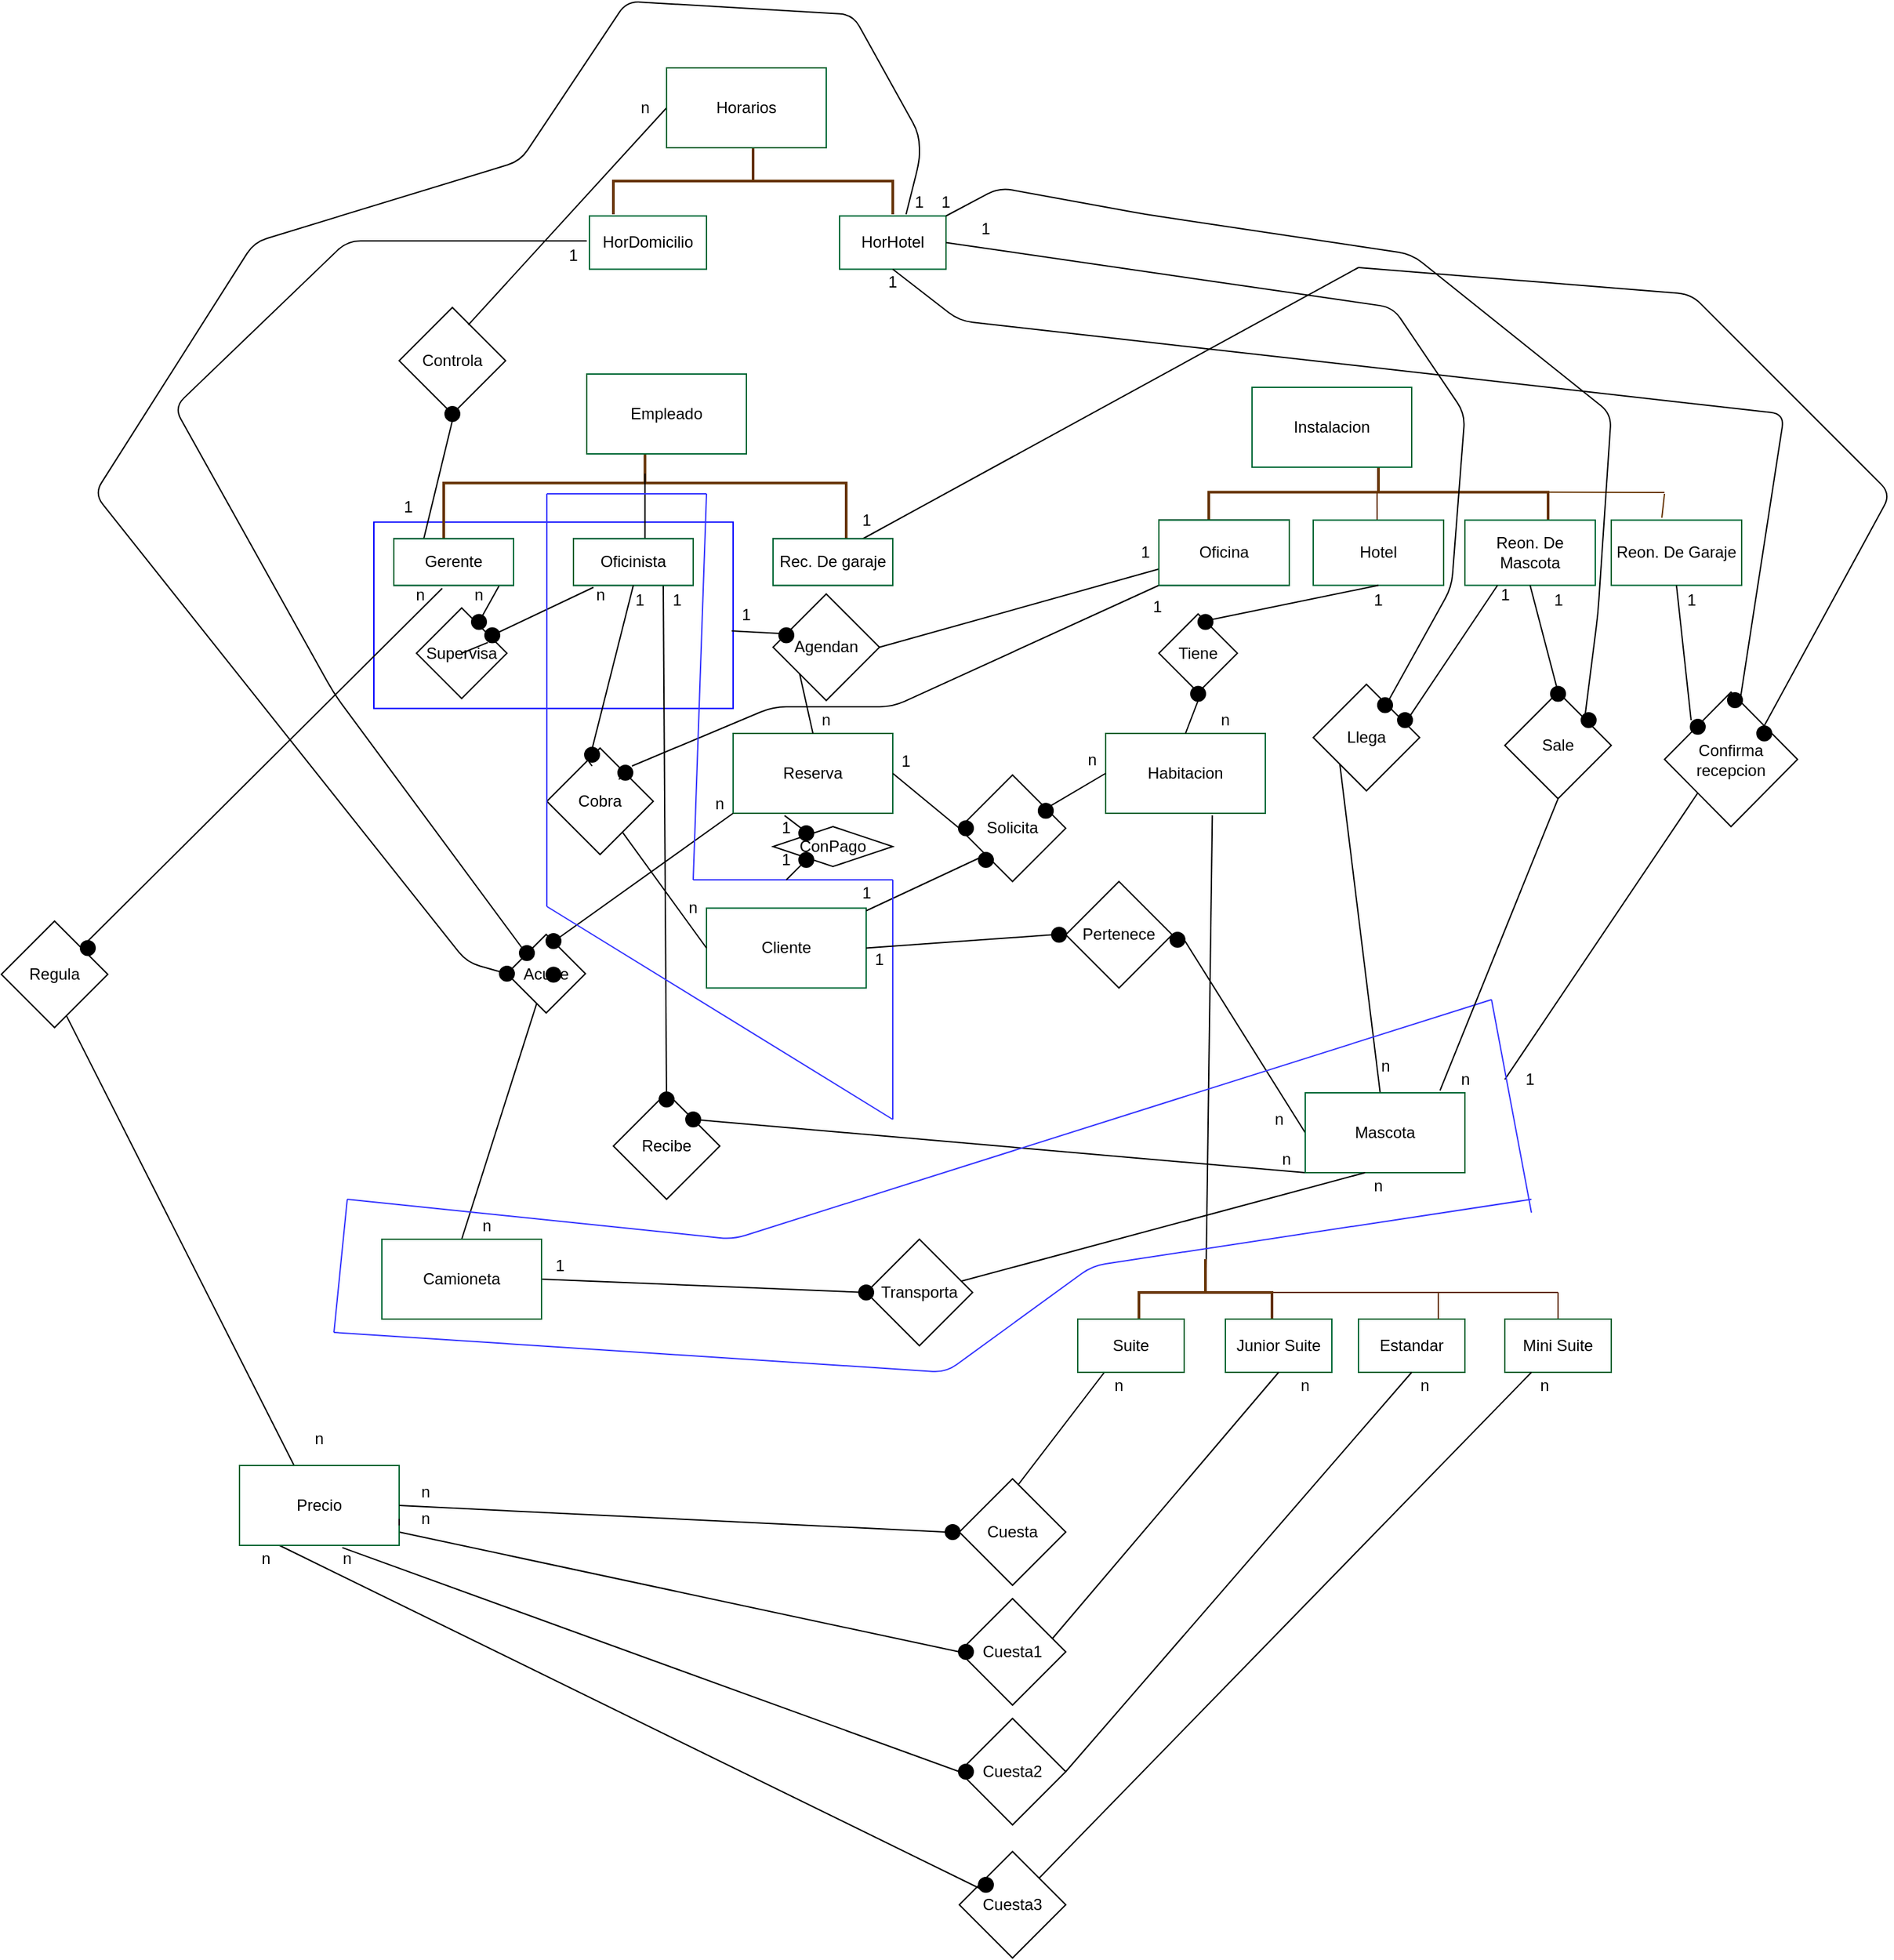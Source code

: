 <mxfile version="13.6.4" type="device"><diagram id="7dqyueEk1I4_O4A4y5R8" name="Page-1"><mxGraphModel dx="2170" dy="2923" grid="1" gridSize="10" guides="1" tooltips="1" connect="1" arrows="1" fold="1" page="1" pageScale="1" pageWidth="1200" pageHeight="1920" math="0" shadow="0"><root><mxCell id="0"/><mxCell id="1" parent="0"/><mxCell id="pVKaBlrdegjJvyFNKdS_-22" value="" style="rounded=0;whiteSpace=wrap;html=1;strokeColor=#0000FF;" vertex="1" parent="1"><mxGeometry x="370" y="361.25" width="270" height="140" as="geometry"/></mxCell><mxCell id="pVKaBlrdegjJvyFNKdS_-1" value="Mascota" style="rounded=0;whiteSpace=wrap;html=1;" vertex="1" parent="1"><mxGeometry x="1070" y="790" width="120" height="60" as="geometry"/></mxCell><mxCell id="pVKaBlrdegjJvyFNKdS_-3" value="Instalacion" style="rounded=0;whiteSpace=wrap;html=1;" vertex="1" parent="1"><mxGeometry x="1030" y="260" width="120" height="60" as="geometry"/></mxCell><mxCell id="pVKaBlrdegjJvyFNKdS_-4" value="Habitacion" style="rounded=0;whiteSpace=wrap;html=1;strokeColor=#006633;" vertex="1" parent="1"><mxGeometry x="920" y="520" width="120" height="60" as="geometry"/></mxCell><mxCell id="pVKaBlrdegjJvyFNKdS_-5" value="Reserva" style="rounded=0;whiteSpace=wrap;html=1;strokeColor=#006633;" vertex="1" parent="1"><mxGeometry x="640" y="520" width="120" height="60" as="geometry"/></mxCell><mxCell id="pVKaBlrdegjJvyFNKdS_-6" value="Cliente" style="rounded=0;whiteSpace=wrap;html=1;strokeColor=#006633;" vertex="1" parent="1"><mxGeometry x="620" y="651.25" width="120" height="60" as="geometry"/></mxCell><mxCell id="pVKaBlrdegjJvyFNKdS_-7" value="Horarios" style="rounded=0;whiteSpace=wrap;html=1;" vertex="1" parent="1"><mxGeometry x="590" y="20" width="120" height="60" as="geometry"/></mxCell><mxCell id="pVKaBlrdegjJvyFNKdS_-9" value="Solicita" style="rhombus;whiteSpace=wrap;html=1;" vertex="1" parent="1"><mxGeometry x="810" y="551.25" width="80" height="80" as="geometry"/></mxCell><mxCell id="pVKaBlrdegjJvyFNKdS_-10" value="" style="endArrow=none;html=1;exitX=1;exitY=0.5;exitDx=0;exitDy=0;entryX=0;entryY=0.5;entryDx=0;entryDy=0;" edge="1" parent="1" source="pVKaBlrdegjJvyFNKdS_-5" target="pVKaBlrdegjJvyFNKdS_-9"><mxGeometry width="50" height="50" relative="1" as="geometry"><mxPoint x="730" y="521.25" as="sourcePoint"/><mxPoint x="780" y="471.25" as="targetPoint"/></mxGeometry></mxCell><mxCell id="pVKaBlrdegjJvyFNKdS_-11" value="" style="endArrow=none;html=1;entryX=0;entryY=0.5;entryDx=0;entryDy=0;" edge="1" parent="1" source="pVKaBlrdegjJvyFNKdS_-9" target="pVKaBlrdegjJvyFNKdS_-4"><mxGeometry width="50" height="50" relative="1" as="geometry"><mxPoint x="870" y="501.25" as="sourcePoint"/><mxPoint x="920" y="451.25" as="targetPoint"/></mxGeometry></mxCell><mxCell id="pVKaBlrdegjJvyFNKdS_-12" value="" style="endArrow=none;html=1;entryX=0;entryY=1;entryDx=0;entryDy=0;" edge="1" parent="1" source="pVKaBlrdegjJvyFNKdS_-6" target="pVKaBlrdegjJvyFNKdS_-9"><mxGeometry width="50" height="50" relative="1" as="geometry"><mxPoint x="700" y="641.25" as="sourcePoint"/><mxPoint x="750" y="591.25" as="targetPoint"/></mxGeometry></mxCell><mxCell id="pVKaBlrdegjJvyFNKdS_-13" value="" style="strokeWidth=2;html=1;shape=mxgraph.flowchart.annotation_2;align=left;labelPosition=right;pointerEvents=1;rotation=90;strokeColor=#663300;" vertex="1" parent="1"><mxGeometry x="529.38" y="180.63" width="88.75" height="302.5" as="geometry"/></mxCell><mxCell id="pVKaBlrdegjJvyFNKdS_-14" value="" style="endArrow=none;html=1;exitX=1;exitY=0.5;exitDx=0;exitDy=0;exitPerimeter=0;entryX=0.42;entryY=0.5;entryDx=0;entryDy=0;entryPerimeter=0;" edge="1" parent="1" source="pVKaBlrdegjJvyFNKdS_-13" target="pVKaBlrdegjJvyFNKdS_-13"><mxGeometry width="50" height="50" relative="1" as="geometry"><mxPoint x="480" y="381.25" as="sourcePoint"/><mxPoint x="600" y="352.25" as="targetPoint"/></mxGeometry></mxCell><mxCell id="pVKaBlrdegjJvyFNKdS_-15" value="Gerente" style="rounded=0;whiteSpace=wrap;html=1;" vertex="1" parent="1"><mxGeometry x="385" y="373.75" width="90" height="35" as="geometry"/></mxCell><mxCell id="pVKaBlrdegjJvyFNKdS_-16" value="Oficinista" style="rounded=0;whiteSpace=wrap;html=1;" vertex="1" parent="1"><mxGeometry x="520" y="373.75" width="90" height="35" as="geometry"/></mxCell><mxCell id="pVKaBlrdegjJvyFNKdS_-17" value="Rec. De garaje" style="rounded=0;whiteSpace=wrap;html=1;" vertex="1" parent="1"><mxGeometry x="670" y="373.75" width="90" height="35" as="geometry"/></mxCell><mxCell id="pVKaBlrdegjJvyFNKdS_-19" value="Supervisa" style="rhombus;whiteSpace=wrap;html=1;" vertex="1" parent="1"><mxGeometry x="402" y="425.75" width="68" height="68" as="geometry"/></mxCell><mxCell id="pVKaBlrdegjJvyFNKdS_-20" value="" style="endArrow=none;html=1;entryX=0.878;entryY=1.014;entryDx=0;entryDy=0;entryPerimeter=0;" edge="1" parent="1" source="pVKaBlrdegjJvyFNKdS_-242" target="pVKaBlrdegjJvyFNKdS_-15"><mxGeometry width="50" height="50" relative="1" as="geometry"><mxPoint x="340" y="481.25" as="sourcePoint"/><mxPoint x="390" y="431.25" as="targetPoint"/></mxGeometry></mxCell><mxCell id="pVKaBlrdegjJvyFNKdS_-21" value="" style="endArrow=none;html=1;entryX=0.167;entryY=1.043;entryDx=0;entryDy=0;entryPerimeter=0;" edge="1" parent="1" source="pVKaBlrdegjJvyFNKdS_-244" target="pVKaBlrdegjJvyFNKdS_-16"><mxGeometry width="50" height="50" relative="1" as="geometry"><mxPoint x="480" y="431.25" as="sourcePoint"/><mxPoint x="530" y="381.25" as="targetPoint"/></mxGeometry></mxCell><mxCell id="pVKaBlrdegjJvyFNKdS_-23" value="Agendan" style="rhombus;whiteSpace=wrap;html=1;" vertex="1" parent="1"><mxGeometry x="670" y="415.25" width="80" height="80" as="geometry"/></mxCell><mxCell id="pVKaBlrdegjJvyFNKdS_-24" value="" style="endArrow=none;html=1;entryX=0.996;entryY=0.584;entryDx=0;entryDy=0;entryPerimeter=0;exitX=0.15;exitY=0.372;exitDx=0;exitDy=0;exitPerimeter=0;" edge="1" parent="1" source="pVKaBlrdegjJvyFNKdS_-279" target="pVKaBlrdegjJvyFNKdS_-22"><mxGeometry width="50" height="50" relative="1" as="geometry"><mxPoint x="715.5" y="471.25" as="sourcePoint"/><mxPoint x="765.5" y="421.25" as="targetPoint"/></mxGeometry></mxCell><mxCell id="pVKaBlrdegjJvyFNKdS_-25" value="" style="endArrow=none;html=1;entryX=0.5;entryY=0;entryDx=0;entryDy=0;exitX=0;exitY=1;exitDx=0;exitDy=0;" edge="1" parent="1" source="pVKaBlrdegjJvyFNKdS_-23" target="pVKaBlrdegjJvyFNKdS_-5"><mxGeometry width="50" height="50" relative="1" as="geometry"><mxPoint x="540" y="671.25" as="sourcePoint"/><mxPoint x="590" y="621.25" as="targetPoint"/></mxGeometry></mxCell><mxCell id="pVKaBlrdegjJvyFNKdS_-26" value="Pertenece" style="rhombus;whiteSpace=wrap;html=1;" vertex="1" parent="1"><mxGeometry x="890" y="631.25" width="80" height="80" as="geometry"/></mxCell><mxCell id="pVKaBlrdegjJvyFNKdS_-27" value="" style="endArrow=none;html=1;entryX=0;entryY=0.5;entryDx=0;entryDy=0;exitX=1;exitY=0.5;exitDx=0;exitDy=0;" edge="1" parent="1" source="pVKaBlrdegjJvyFNKdS_-259" target="pVKaBlrdegjJvyFNKdS_-26"><mxGeometry width="50" height="50" relative="1" as="geometry"><mxPoint x="840" y="711.25" as="sourcePoint"/><mxPoint x="890" y="661.25" as="targetPoint"/></mxGeometry></mxCell><mxCell id="pVKaBlrdegjJvyFNKdS_-28" value="" style="endArrow=none;html=1;exitX=1;exitY=0.5;exitDx=0;exitDy=0;entryX=0;entryY=0.5;entryDx=0;entryDy=0;" edge="1" parent="1" source="pVKaBlrdegjJvyFNKdS_-262" target="pVKaBlrdegjJvyFNKdS_-1"><mxGeometry width="50" height="50" relative="1" as="geometry"><mxPoint x="970" y="651.25" as="sourcePoint"/><mxPoint x="1020" y="601.25" as="targetPoint"/></mxGeometry></mxCell><mxCell id="pVKaBlrdegjJvyFNKdS_-29" value="" style="endArrow=none;html=1;exitX=0.5;exitY=1;exitDx=0;exitDy=0;entryX=0.25;entryY=0;entryDx=0;entryDy=0;" edge="1" parent="1" source="pVKaBlrdegjJvyFNKdS_-239" target="pVKaBlrdegjJvyFNKdS_-15"><mxGeometry width="50" height="50" relative="1" as="geometry"><mxPoint x="280" y="310" as="sourcePoint"/><mxPoint x="330" y="260" as="targetPoint"/></mxGeometry></mxCell><mxCell id="pVKaBlrdegjJvyFNKdS_-30" value="Controla" style="rhombus;whiteSpace=wrap;html=1;" vertex="1" parent="1"><mxGeometry x="389" y="200" width="80" height="80" as="geometry"/></mxCell><mxCell id="pVKaBlrdegjJvyFNKdS_-31" value="" style="endArrow=none;html=1;exitX=0.65;exitY=0.163;exitDx=0;exitDy=0;entryX=0;entryY=0.5;entryDx=0;entryDy=0;exitPerimeter=0;" edge="1" parent="1" source="pVKaBlrdegjJvyFNKdS_-30" target="pVKaBlrdegjJvyFNKdS_-7"><mxGeometry width="50" height="50" relative="1" as="geometry"><mxPoint x="170" y="280" as="sourcePoint"/><mxPoint x="520" y="160" as="targetPoint"/></mxGeometry></mxCell><mxCell id="pVKaBlrdegjJvyFNKdS_-33" value="" style="endArrow=none;html=1;exitX=0.75;exitY=0;exitDx=0;exitDy=0;" edge="1" parent="1" source="pVKaBlrdegjJvyFNKdS_-17"><mxGeometry width="50" height="50" relative="1" as="geometry"><mxPoint x="850" y="290" as="sourcePoint"/><mxPoint x="1110" y="170" as="targetPoint"/></mxGeometry></mxCell><mxCell id="pVKaBlrdegjJvyFNKdS_-34" value="" style="endArrow=none;html=1;exitX=1;exitY=1;exitDx=0;exitDy=0;entryX=1;entryY=0;entryDx=0;entryDy=0;" edge="1" parent="1" target="pVKaBlrdegjJvyFNKdS_-61"><mxGeometry width="50" height="50" relative="1" as="geometry"><mxPoint x="1110" y="170" as="sourcePoint"/><mxPoint x="1570" y="400" as="targetPoint"/><Array as="points"><mxPoint x="1360" y="190"/><mxPoint x="1510" y="340"/></Array></mxGeometry></mxCell><mxCell id="pVKaBlrdegjJvyFNKdS_-36" value="Cobra" style="rhombus;whiteSpace=wrap;html=1;" vertex="1" parent="1"><mxGeometry x="500" y="531" width="80" height="80" as="geometry"/></mxCell><mxCell id="pVKaBlrdegjJvyFNKdS_-38" value="" style="endArrow=none;html=1;exitX=0;exitY=0.5;exitDx=0;exitDy=0;" edge="1" parent="1" source="pVKaBlrdegjJvyFNKdS_-6" target="pVKaBlrdegjJvyFNKdS_-36"><mxGeometry width="50" height="50" relative="1" as="geometry"><mxPoint x="530" y="670" as="sourcePoint"/><mxPoint x="580" y="620" as="targetPoint"/></mxGeometry></mxCell><mxCell id="pVKaBlrdegjJvyFNKdS_-39" value="" style="endArrow=none;html=1;exitX=0.75;exitY=1;exitDx=0;exitDy=0;" edge="1" parent="1" source="pVKaBlrdegjJvyFNKdS_-16"><mxGeometry width="50" height="50" relative="1" as="geometry"><mxPoint x="570" y="850" as="sourcePoint"/><mxPoint x="590" y="800" as="targetPoint"/></mxGeometry></mxCell><mxCell id="pVKaBlrdegjJvyFNKdS_-40" value="Recibe" style="rhombus;whiteSpace=wrap;html=1;" vertex="1" parent="1"><mxGeometry x="550" y="790" width="80" height="80" as="geometry"/></mxCell><mxCell id="pVKaBlrdegjJvyFNKdS_-42" value="" style="endArrow=none;html=1;entryX=0;entryY=1;entryDx=0;entryDy=0;exitX=1;exitY=0;exitDx=0;exitDy=0;" edge="1" parent="1" source="pVKaBlrdegjJvyFNKdS_-40" target="pVKaBlrdegjJvyFNKdS_-1"><mxGeometry width="50" height="50" relative="1" as="geometry"><mxPoint x="1000" y="800" as="sourcePoint"/><mxPoint x="1050" y="750" as="targetPoint"/></mxGeometry></mxCell><mxCell id="pVKaBlrdegjJvyFNKdS_-43" value="" style="strokeWidth=2;html=1;shape=mxgraph.flowchart.annotation_2;align=left;labelPosition=right;pointerEvents=1;rotation=90;strokeColor=#663300;" vertex="1" parent="1"><mxGeometry x="1100" y="211.25" width="50" height="255" as="geometry"/></mxCell><mxCell id="pVKaBlrdegjJvyFNKdS_-44" value="" style="endArrow=none;html=1;entryX=0.505;entryY=0.504;entryDx=0;entryDy=0;entryPerimeter=0;strokeColor=#663300;" edge="1" parent="1" target="pVKaBlrdegjJvyFNKdS_-43"><mxGeometry width="50" height="50" relative="1" as="geometry"><mxPoint x="1124" y="380" as="sourcePoint"/><mxPoint x="1200" y="380" as="targetPoint"/></mxGeometry></mxCell><mxCell id="pVKaBlrdegjJvyFNKdS_-45" value="Hotel" style="rounded=0;whiteSpace=wrap;html=1;strokeColor=#006633;" vertex="1" parent="1"><mxGeometry x="1076" y="359.75" width="98" height="49" as="geometry"/></mxCell><mxCell id="pVKaBlrdegjJvyFNKdS_-46" value="Tiene" style="rhombus;whiteSpace=wrap;html=1;" vertex="1" parent="1"><mxGeometry x="960" y="430.25" width="59" height="59" as="geometry"/></mxCell><mxCell id="pVKaBlrdegjJvyFNKdS_-47" value="" style="endArrow=none;html=1;entryX=0.5;entryY=1;entryDx=0;entryDy=0;exitX=0.627;exitY=0.081;exitDx=0;exitDy=0;exitPerimeter=0;" edge="1" parent="1" source="pVKaBlrdegjJvyFNKdS_-46" target="pVKaBlrdegjJvyFNKdS_-45"><mxGeometry width="50" height="50" relative="1" as="geometry"><mxPoint x="1090" y="500" as="sourcePoint"/><mxPoint x="1140" y="450" as="targetPoint"/></mxGeometry></mxCell><mxCell id="pVKaBlrdegjJvyFNKdS_-48" value="" style="endArrow=none;html=1;entryX=0.5;entryY=1;entryDx=0;entryDy=0;exitX=0.5;exitY=0;exitDx=0;exitDy=0;" edge="1" parent="1" source="pVKaBlrdegjJvyFNKdS_-265" target="pVKaBlrdegjJvyFNKdS_-46"><mxGeometry width="50" height="50" relative="1" as="geometry"><mxPoint x="1080" y="502.5" as="sourcePoint"/><mxPoint x="1130" y="452.5" as="targetPoint"/></mxGeometry></mxCell><mxCell id="pVKaBlrdegjJvyFNKdS_-50" value="Reon. De Garaje" style="rounded=0;whiteSpace=wrap;html=1;strokeColor=#006633;" vertex="1" parent="1"><mxGeometry x="1300" y="359.75" width="98" height="49" as="geometry"/></mxCell><mxCell id="pVKaBlrdegjJvyFNKdS_-51" value="Oficina" style="rounded=0;whiteSpace=wrap;html=1;" vertex="1" parent="1"><mxGeometry x="960" y="359.75" width="98" height="49" as="geometry"/></mxCell><mxCell id="pVKaBlrdegjJvyFNKdS_-54" value="" style="endArrow=none;html=1;entryX=0;entryY=1;entryDx=0;entryDy=0;exitX=1;exitY=0;exitDx=0;exitDy=0;" edge="1" parent="1" source="pVKaBlrdegjJvyFNKdS_-277" target="pVKaBlrdegjJvyFNKdS_-51"><mxGeometry width="50" height="50" relative="1" as="geometry"><mxPoint x="840" y="500" as="sourcePoint"/><mxPoint x="890" y="450" as="targetPoint"/><Array as="points"><mxPoint x="670" y="500"/><mxPoint x="760" y="500"/></Array></mxGeometry></mxCell><mxCell id="pVKaBlrdegjJvyFNKdS_-55" value="" style="endArrow=none;html=1;exitX=1;exitY=0.5;exitDx=0;exitDy=0;entryX=0;entryY=0.75;entryDx=0;entryDy=0;" edge="1" parent="1" source="pVKaBlrdegjJvyFNKdS_-23" target="pVKaBlrdegjJvyFNKdS_-51"><mxGeometry width="50" height="50" relative="1" as="geometry"><mxPoint x="790" y="470" as="sourcePoint"/><mxPoint x="840" y="420" as="targetPoint"/></mxGeometry></mxCell><mxCell id="pVKaBlrdegjJvyFNKdS_-57" value="Reon. De Mascota" style="rounded=0;whiteSpace=wrap;html=1;strokeColor=#006633;" vertex="1" parent="1"><mxGeometry x="1190" y="359.75" width="98" height="49" as="geometry"/></mxCell><mxCell id="pVKaBlrdegjJvyFNKdS_-58" value="Llega" style="rhombus;whiteSpace=wrap;html=1;" vertex="1" parent="1"><mxGeometry x="1076" y="483.13" width="80" height="80" as="geometry"/></mxCell><mxCell id="pVKaBlrdegjJvyFNKdS_-59" value="" style="endArrow=none;html=1;entryX=0.25;entryY=1;entryDx=0;entryDy=0;exitX=0.879;exitY=0.341;exitDx=0;exitDy=0;exitPerimeter=0;" edge="1" parent="1" source="pVKaBlrdegjJvyFNKdS_-58" target="pVKaBlrdegjJvyFNKdS_-57"><mxGeometry width="50" height="50" relative="1" as="geometry"><mxPoint x="1250" y="530" as="sourcePoint"/><mxPoint x="1300" y="480" as="targetPoint"/></mxGeometry></mxCell><mxCell id="pVKaBlrdegjJvyFNKdS_-60" value="" style="endArrow=none;html=1;entryX=0;entryY=1;entryDx=0;entryDy=0;" edge="1" parent="1" source="pVKaBlrdegjJvyFNKdS_-1" target="pVKaBlrdegjJvyFNKdS_-58"><mxGeometry width="50" height="50" relative="1" as="geometry"><mxPoint x="1080" y="610" as="sourcePoint"/><mxPoint x="1130" y="560" as="targetPoint"/></mxGeometry></mxCell><mxCell id="pVKaBlrdegjJvyFNKdS_-61" value="Confirma&lt;br&gt;recepcion" style="rhombus;whiteSpace=wrap;html=1;" vertex="1" parent="1"><mxGeometry x="1340" y="489" width="100" height="101" as="geometry"/></mxCell><mxCell id="pVKaBlrdegjJvyFNKdS_-62" value="" style="endArrow=none;html=1;entryX=0.5;entryY=1;entryDx=0;entryDy=0;exitX=0;exitY=0;exitDx=0;exitDy=0;" edge="1" parent="1" source="pVKaBlrdegjJvyFNKdS_-302" target="pVKaBlrdegjJvyFNKdS_-50"><mxGeometry width="50" height="50" relative="1" as="geometry"><mxPoint x="1260" y="510" as="sourcePoint"/><mxPoint x="1310" y="460" as="targetPoint"/></mxGeometry></mxCell><mxCell id="pVKaBlrdegjJvyFNKdS_-63" value="" style="endArrow=none;html=1;entryX=0;entryY=1;entryDx=0;entryDy=0;" edge="1" parent="1" target="pVKaBlrdegjJvyFNKdS_-61"><mxGeometry width="50" height="50" relative="1" as="geometry"><mxPoint x="1220" y="780" as="sourcePoint"/><mxPoint x="1290" y="560" as="targetPoint"/></mxGeometry></mxCell><mxCell id="pVKaBlrdegjJvyFNKdS_-68" value="" style="strokeWidth=2;html=1;shape=mxgraph.flowchart.annotation_2;align=left;labelPosition=right;pointerEvents=1;rotation=90;strokeColor=#663300;" vertex="1" parent="1"><mxGeometry x="630" width="50" height="210" as="geometry"/></mxCell><mxCell id="pVKaBlrdegjJvyFNKdS_-73" value="" style="endArrow=none;html=1;exitX=0.5;exitY=0;exitDx=0;exitDy=0;exitPerimeter=0;strokeColor=#663300;" edge="1" parent="1" source="pVKaBlrdegjJvyFNKdS_-43"><mxGeometry width="50" height="50" relative="1" as="geometry"><mxPoint x="1350" y="340" as="sourcePoint"/><mxPoint x="1340" y="339" as="targetPoint"/></mxGeometry></mxCell><mxCell id="pVKaBlrdegjJvyFNKdS_-74" value="" style="endArrow=none;html=1;entryX=0.388;entryY=-0.036;entryDx=0;entryDy=0;entryPerimeter=0;strokeColor=#663300;" edge="1" parent="1" target="pVKaBlrdegjJvyFNKdS_-50"><mxGeometry width="50" height="50" relative="1" as="geometry"><mxPoint x="1340" y="340" as="sourcePoint"/><mxPoint x="1370" y="280" as="targetPoint"/></mxGeometry></mxCell><mxCell id="pVKaBlrdegjJvyFNKdS_-79" value="" style="endArrow=none;html=1;entryX=0;entryY=1;entryDx=0;entryDy=0;" edge="1" parent="1" target="pVKaBlrdegjJvyFNKdS_-5"><mxGeometry width="50" height="50" relative="1" as="geometry"><mxPoint x="500" y="680" as="sourcePoint"/><mxPoint x="500" y="650" as="targetPoint"/></mxGeometry></mxCell><mxCell id="pVKaBlrdegjJvyFNKdS_-80" value="Acude" style="rhombus;whiteSpace=wrap;html=1;" vertex="1" parent="1"><mxGeometry x="470" y="671" width="59" height="59" as="geometry"/></mxCell><mxCell id="pVKaBlrdegjJvyFNKdS_-81" value="" style="endArrow=none;html=1;exitX=0.5;exitY=0;exitDx=0;exitDy=0;" edge="1" parent="1" source="pVKaBlrdegjJvyFNKdS_-145" target="pVKaBlrdegjJvyFNKdS_-80"><mxGeometry width="50" height="50" relative="1" as="geometry"><mxPoint x="410.0" y="750" as="sourcePoint"/><mxPoint x="370" y="670" as="targetPoint"/></mxGeometry></mxCell><mxCell id="pVKaBlrdegjJvyFNKdS_-83" value="" style="endArrow=none;html=1;exitX=1;exitY=0.5;exitDx=0;exitDy=0;" edge="1" parent="1" source="pVKaBlrdegjJvyFNKdS_-145"><mxGeometry width="50" height="50" relative="1" as="geometry"><mxPoint x="410.0" y="810" as="sourcePoint"/><mxPoint x="740" y="940" as="targetPoint"/></mxGeometry></mxCell><mxCell id="pVKaBlrdegjJvyFNKdS_-84" value="Transporta" style="rhombus;whiteSpace=wrap;html=1;" vertex="1" parent="1"><mxGeometry x="740" y="900" width="80" height="80" as="geometry"/></mxCell><mxCell id="pVKaBlrdegjJvyFNKdS_-85" value="" style="endArrow=none;html=1;entryX=0.5;entryY=1;entryDx=0;entryDy=0;" edge="1" parent="1" source="pVKaBlrdegjJvyFNKdS_-201" target="pVKaBlrdegjJvyFNKdS_-1"><mxGeometry width="50" height="50" relative="1" as="geometry"><mxPoint x="1030" y="830" as="sourcePoint"/><mxPoint x="1080" y="780" as="targetPoint"/></mxGeometry></mxCell><mxCell id="pVKaBlrdegjJvyFNKdS_-86" value="" style="endArrow=none;html=1;exitX=0.668;exitY=1.026;exitDx=0;exitDy=0;exitPerimeter=0;entryX=0.155;entryY=0.495;entryDx=0;entryDy=0;entryPerimeter=0;" edge="1" parent="1" source="pVKaBlrdegjJvyFNKdS_-4" target="pVKaBlrdegjJvyFNKdS_-87"><mxGeometry width="50" height="50" relative="1" as="geometry"><mxPoint x="1090" y="530" as="sourcePoint"/><mxPoint x="1000" y="920" as="targetPoint"/></mxGeometry></mxCell><mxCell id="pVKaBlrdegjJvyFNKdS_-87" value="" style="strokeWidth=2;html=1;shape=mxgraph.flowchart.annotation_2;align=left;labelPosition=right;pointerEvents=1;rotation=90;strokeColor=#663300;" vertex="1" parent="1"><mxGeometry x="970" y="890" width="50" height="100" as="geometry"/></mxCell><mxCell id="pVKaBlrdegjJvyFNKdS_-89" value="Suite" style="rounded=0;whiteSpace=wrap;html=1;" vertex="1" parent="1"><mxGeometry x="899" y="960" width="80" height="40" as="geometry"/></mxCell><mxCell id="pVKaBlrdegjJvyFNKdS_-90" value="Junior Suite" style="rounded=0;whiteSpace=wrap;html=1;strokeColor=#006633;" vertex="1" parent="1"><mxGeometry x="1010" y="960" width="80" height="40" as="geometry"/></mxCell><mxCell id="pVKaBlrdegjJvyFNKdS_-91" value="" style="endArrow=none;html=1;exitX=0.5;exitY=0;exitDx=0;exitDy=0;exitPerimeter=0;strokeColor=#663300;" edge="1" parent="1" source="pVKaBlrdegjJvyFNKdS_-87"><mxGeometry width="50" height="50" relative="1" as="geometry"><mxPoint x="1150" y="950" as="sourcePoint"/><mxPoint x="1170" y="940" as="targetPoint"/></mxGeometry></mxCell><mxCell id="pVKaBlrdegjJvyFNKdS_-93" value="Estandar" style="rounded=0;whiteSpace=wrap;html=1;strokeColor=#006633;" vertex="1" parent="1"><mxGeometry x="1110" y="960" width="80" height="40" as="geometry"/></mxCell><mxCell id="pVKaBlrdegjJvyFNKdS_-94" value="" style="endArrow=none;html=1;exitX=0.75;exitY=0;exitDx=0;exitDy=0;strokeColor=#663300;" edge="1" parent="1" source="pVKaBlrdegjJvyFNKdS_-93"><mxGeometry width="50" height="50" relative="1" as="geometry"><mxPoint x="1180" y="910" as="sourcePoint"/><mxPoint x="1170" y="940" as="targetPoint"/></mxGeometry></mxCell><mxCell id="pVKaBlrdegjJvyFNKdS_-95" value="" style="endArrow=none;html=1;strokeColor=#663300;" edge="1" parent="1"><mxGeometry width="50" height="50" relative="1" as="geometry"><mxPoint x="1170" y="940" as="sourcePoint"/><mxPoint x="1260" y="940" as="targetPoint"/></mxGeometry></mxCell><mxCell id="pVKaBlrdegjJvyFNKdS_-96" value="" style="endArrow=none;html=1;strokeColor=#663300;" edge="1" parent="1"><mxGeometry width="50" height="50" relative="1" as="geometry"><mxPoint x="1260" y="960" as="sourcePoint"/><mxPoint x="1260" y="940" as="targetPoint"/></mxGeometry></mxCell><mxCell id="pVKaBlrdegjJvyFNKdS_-97" value="Mini Suite" style="rounded=0;whiteSpace=wrap;html=1;strokeColor=#006633;" vertex="1" parent="1"><mxGeometry x="1220" y="960" width="80" height="40" as="geometry"/></mxCell><mxCell id="pVKaBlrdegjJvyFNKdS_-98" value="" style="endArrow=none;html=1;entryX=0.25;entryY=1;entryDx=0;entryDy=0;" edge="1" parent="1" target="pVKaBlrdegjJvyFNKdS_-89"><mxGeometry width="50" height="50" relative="1" as="geometry"><mxPoint x="850" y="1090" as="sourcePoint"/><mxPoint x="1010" y="584" as="targetPoint"/></mxGeometry></mxCell><mxCell id="pVKaBlrdegjJvyFNKdS_-100" value="Cuesta" style="rhombus;whiteSpace=wrap;html=1;" vertex="1" parent="1"><mxGeometry x="810" y="1080" width="80" height="80" as="geometry"/></mxCell><mxCell id="pVKaBlrdegjJvyFNKdS_-101" value="Precio" style="rounded=0;whiteSpace=wrap;html=1;" vertex="1" parent="1"><mxGeometry x="269" y="1070" width="120" height="60" as="geometry"/></mxCell><mxCell id="pVKaBlrdegjJvyFNKdS_-102" value="" style="endArrow=none;html=1;entryX=0;entryY=0.5;entryDx=0;entryDy=0;exitX=1;exitY=0.5;exitDx=0;exitDy=0;" edge="1" parent="1" source="pVKaBlrdegjJvyFNKdS_-248" target="pVKaBlrdegjJvyFNKdS_-100"><mxGeometry width="50" height="50" relative="1" as="geometry"><mxPoint x="640" y="1130" as="sourcePoint"/><mxPoint x="690" y="1080" as="targetPoint"/></mxGeometry></mxCell><mxCell id="pVKaBlrdegjJvyFNKdS_-103" value="Regula" style="rhombus;whiteSpace=wrap;html=1;" vertex="1" parent="1"><mxGeometry x="90" y="661" width="80" height="80" as="geometry"/></mxCell><mxCell id="pVKaBlrdegjJvyFNKdS_-104" value="" style="endArrow=none;html=1;entryX=0.404;entryY=1.064;entryDx=0;entryDy=0;entryPerimeter=0;exitX=1;exitY=0;exitDx=0;exitDy=0;" edge="1" parent="1" source="pVKaBlrdegjJvyFNKdS_-103" target="pVKaBlrdegjJvyFNKdS_-15"><mxGeometry width="50" height="50" relative="1" as="geometry"><mxPoint x="130" y="610" as="sourcePoint"/><mxPoint x="180" y="560" as="targetPoint"/></mxGeometry></mxCell><mxCell id="pVKaBlrdegjJvyFNKdS_-105" value="" style="endArrow=none;html=1;entryX=0.612;entryY=0.89;entryDx=0;entryDy=0;entryPerimeter=0;exitX=0.342;exitY=0;exitDx=0;exitDy=0;exitPerimeter=0;" edge="1" parent="1" source="pVKaBlrdegjJvyFNKdS_-101" target="pVKaBlrdegjJvyFNKdS_-103"><mxGeometry width="50" height="50" relative="1" as="geometry"><mxPoint x="210" y="990" as="sourcePoint"/><mxPoint x="260" y="940" as="targetPoint"/></mxGeometry></mxCell><mxCell id="pVKaBlrdegjJvyFNKdS_-107" value="Cuesta1" style="rhombus;whiteSpace=wrap;html=1;" vertex="1" parent="1"><mxGeometry x="810" y="1170" width="80" height="80" as="geometry"/></mxCell><mxCell id="pVKaBlrdegjJvyFNKdS_-108" value="Cuesta2" style="rhombus;whiteSpace=wrap;html=1;" vertex="1" parent="1"><mxGeometry x="810" y="1260" width="80" height="80" as="geometry"/></mxCell><mxCell id="pVKaBlrdegjJvyFNKdS_-109" value="Cuesta3" style="rhombus;whiteSpace=wrap;html=1;" vertex="1" parent="1"><mxGeometry x="810" y="1360" width="80" height="80" as="geometry"/></mxCell><mxCell id="pVKaBlrdegjJvyFNKdS_-110" value="" style="endArrow=none;html=1;entryX=0.5;entryY=1;entryDx=0;entryDy=0;" edge="1" parent="1" target="pVKaBlrdegjJvyFNKdS_-90"><mxGeometry width="50" height="50" relative="1" as="geometry"><mxPoint x="880" y="1200" as="sourcePoint"/><mxPoint x="1050" y="1090" as="targetPoint"/></mxGeometry></mxCell><mxCell id="pVKaBlrdegjJvyFNKdS_-111" value="" style="endArrow=none;html=1;entryX=0;entryY=0.5;entryDx=0;entryDy=0;exitX=0;exitY=1;exitDx=0;exitDy=0;" edge="1" parent="1" source="pVKaBlrdegjJvyFNKdS_-188" target="pVKaBlrdegjJvyFNKdS_-107"><mxGeometry width="50" height="50" relative="1" as="geometry"><mxPoint x="530" y="1270" as="sourcePoint"/><mxPoint x="580" y="1220" as="targetPoint"/></mxGeometry></mxCell><mxCell id="pVKaBlrdegjJvyFNKdS_-112" value="" style="endArrow=none;html=1;entryX=0;entryY=0.5;entryDx=0;entryDy=0;exitX=0.644;exitY=1.028;exitDx=0;exitDy=0;exitPerimeter=0;" edge="1" parent="1" source="pVKaBlrdegjJvyFNKdS_-101" target="pVKaBlrdegjJvyFNKdS_-108"><mxGeometry width="50" height="50" relative="1" as="geometry"><mxPoint x="770" y="1310" as="sourcePoint"/><mxPoint x="820" y="1260" as="targetPoint"/></mxGeometry></mxCell><mxCell id="pVKaBlrdegjJvyFNKdS_-113" value="" style="endArrow=none;html=1;entryX=0.5;entryY=1;entryDx=0;entryDy=0;exitX=1;exitY=0.5;exitDx=0;exitDy=0;" edge="1" parent="1" source="pVKaBlrdegjJvyFNKdS_-108" target="pVKaBlrdegjJvyFNKdS_-93"><mxGeometry width="50" height="50" relative="1" as="geometry"><mxPoint x="1110" y="1150" as="sourcePoint"/><mxPoint x="1160" y="1100" as="targetPoint"/></mxGeometry></mxCell><mxCell id="pVKaBlrdegjJvyFNKdS_-114" value="" style="endArrow=none;html=1;entryX=0.25;entryY=1;entryDx=0;entryDy=0;exitX=1;exitY=0;exitDx=0;exitDy=0;" edge="1" parent="1" source="pVKaBlrdegjJvyFNKdS_-109" target="pVKaBlrdegjJvyFNKdS_-97"><mxGeometry width="50" height="50" relative="1" as="geometry"><mxPoint x="1140" y="1270" as="sourcePoint"/><mxPoint x="1190" y="1220" as="targetPoint"/></mxGeometry></mxCell><mxCell id="pVKaBlrdegjJvyFNKdS_-115" value="" style="endArrow=none;html=1;exitX=0.25;exitY=1;exitDx=0;exitDy=0;" edge="1" parent="1" source="pVKaBlrdegjJvyFNKdS_-101"><mxGeometry width="50" height="50" relative="1" as="geometry"><mxPoint x="700" y="1370" as="sourcePoint"/><mxPoint x="830" y="1390" as="targetPoint"/></mxGeometry></mxCell><mxCell id="pVKaBlrdegjJvyFNKdS_-119" value="" style="endArrow=none;html=1;strokeColor=#3333FF;" edge="1" parent="1"><mxGeometry width="50" height="50" relative="1" as="geometry"><mxPoint x="500" y="650" as="sourcePoint"/><mxPoint x="500" y="340" as="targetPoint"/></mxGeometry></mxCell><mxCell id="pVKaBlrdegjJvyFNKdS_-121" value="" style="endArrow=none;html=1;strokeColor=#3333FF;" edge="1" parent="1"><mxGeometry width="50" height="50" relative="1" as="geometry"><mxPoint x="500" y="650" as="sourcePoint"/><mxPoint x="760" y="810" as="targetPoint"/></mxGeometry></mxCell><mxCell id="pVKaBlrdegjJvyFNKdS_-122" value="" style="endArrow=none;html=1;strokeColor=#3333FF;" edge="1" parent="1"><mxGeometry width="50" height="50" relative="1" as="geometry"><mxPoint x="760" y="810" as="sourcePoint"/><mxPoint x="760" y="630" as="targetPoint"/></mxGeometry></mxCell><mxCell id="pVKaBlrdegjJvyFNKdS_-123" value="" style="endArrow=none;html=1;strokeColor=#3333FF;" edge="1" parent="1"><mxGeometry width="50" height="50" relative="1" as="geometry"><mxPoint x="610" y="630" as="sourcePoint"/><mxPoint x="760" y="630" as="targetPoint"/></mxGeometry></mxCell><mxCell id="pVKaBlrdegjJvyFNKdS_-124" value="" style="endArrow=none;html=1;" edge="1" parent="1" target="pVKaBlrdegjJvyFNKdS_-13"><mxGeometry width="50" height="50" relative="1" as="geometry"><mxPoint x="590" y="380" as="sourcePoint"/><mxPoint x="640" y="330" as="targetPoint"/></mxGeometry></mxCell><mxCell id="pVKaBlrdegjJvyFNKdS_-126" value="" style="endArrow=none;html=1;strokeColor=#3333FF;" edge="1" parent="1"><mxGeometry width="50" height="50" relative="1" as="geometry"><mxPoint x="500" y="340" as="sourcePoint"/><mxPoint x="620" y="340" as="targetPoint"/></mxGeometry></mxCell><mxCell id="pVKaBlrdegjJvyFNKdS_-127" value="" style="endArrow=none;html=1;strokeColor=#3333FF;" edge="1" parent="1"><mxGeometry width="50" height="50" relative="1" as="geometry"><mxPoint x="610" y="630" as="sourcePoint"/><mxPoint x="620" y="340" as="targetPoint"/></mxGeometry></mxCell><mxCell id="pVKaBlrdegjJvyFNKdS_-129" value="ConPago" style="rhombus;whiteSpace=wrap;html=1;" vertex="1" parent="1"><mxGeometry x="670" y="590" width="90" height="30" as="geometry"/></mxCell><mxCell id="pVKaBlrdegjJvyFNKdS_-131" value="" style="endArrow=none;html=1;entryX=0.145;entryY=0.855;entryDx=0;entryDy=0;entryPerimeter=0;" edge="1" parent="1" target="pVKaBlrdegjJvyFNKdS_-269"><mxGeometry width="50" height="50" relative="1" as="geometry"><mxPoint x="680" y="630" as="sourcePoint"/><mxPoint x="680" y="600" as="targetPoint"/></mxGeometry></mxCell><mxCell id="pVKaBlrdegjJvyFNKdS_-132" value="" style="endArrow=none;html=1;entryX=0.322;entryY=1.028;entryDx=0;entryDy=0;entryPerimeter=0;exitX=0.145;exitY=0.145;exitDx=0;exitDy=0;exitPerimeter=0;" edge="1" parent="1" source="pVKaBlrdegjJvyFNKdS_-267" target="pVKaBlrdegjJvyFNKdS_-5"><mxGeometry width="50" height="50" relative="1" as="geometry"><mxPoint x="620" y="640" as="sourcePoint"/><mxPoint x="670" y="590" as="targetPoint"/></mxGeometry></mxCell><mxCell id="pVKaBlrdegjJvyFNKdS_-133" value="Horarios" style="rounded=0;whiteSpace=wrap;html=1;strokeColor=#006633;" vertex="1" parent="1"><mxGeometry x="590" y="20" width="120" height="60" as="geometry"/></mxCell><mxCell id="pVKaBlrdegjJvyFNKdS_-137" value="Gerente" style="rounded=0;whiteSpace=wrap;html=1;strokeColor=#006633;" vertex="1" parent="1"><mxGeometry x="385" y="373.75" width="90" height="35" as="geometry"/></mxCell><mxCell id="pVKaBlrdegjJvyFNKdS_-138" value="Oficinista" style="rounded=0;whiteSpace=wrap;html=1;strokeColor=#006633;" vertex="1" parent="1"><mxGeometry x="520" y="373.75" width="90" height="35" as="geometry"/></mxCell><mxCell id="pVKaBlrdegjJvyFNKdS_-139" value="Rec. De garaje" style="rounded=0;whiteSpace=wrap;html=1;strokeColor=#006633;" vertex="1" parent="1"><mxGeometry x="670" y="373.75" width="90" height="35" as="geometry"/></mxCell><mxCell id="pVKaBlrdegjJvyFNKdS_-140" value="Oficina" style="rounded=0;whiteSpace=wrap;html=1;strokeColor=#006633;" vertex="1" parent="1"><mxGeometry x="960" y="359.75" width="98" height="49" as="geometry"/></mxCell><mxCell id="pVKaBlrdegjJvyFNKdS_-141" value="Instalacion" style="rounded=0;whiteSpace=wrap;html=1;strokeColor=#006633;" vertex="1" parent="1"><mxGeometry x="1030" y="260" width="120" height="60" as="geometry"/></mxCell><mxCell id="pVKaBlrdegjJvyFNKdS_-142" value="Precio" style="rounded=0;whiteSpace=wrap;html=1;strokeColor=#006633;" vertex="1" parent="1"><mxGeometry x="269" y="1070" width="120" height="60" as="geometry"/></mxCell><mxCell id="pVKaBlrdegjJvyFNKdS_-143" value="Suite" style="rounded=0;whiteSpace=wrap;html=1;strokeColor=#006633;" vertex="1" parent="1"><mxGeometry x="899" y="960" width="80" height="40" as="geometry"/></mxCell><mxCell id="pVKaBlrdegjJvyFNKdS_-144" value="Mascota" style="rounded=0;whiteSpace=wrap;html=1;strokeColor=#006633;" vertex="1" parent="1"><mxGeometry x="1070" y="790" width="120" height="60" as="geometry"/></mxCell><mxCell id="pVKaBlrdegjJvyFNKdS_-145" value="Camioneta" style="rounded=0;whiteSpace=wrap;html=1;strokeColor=#006633;" vertex="1" parent="1"><mxGeometry x="376" y="900" width="120" height="60" as="geometry"/></mxCell><mxCell id="pVKaBlrdegjJvyFNKdS_-146" value="Empleado" style="rounded=0;whiteSpace=wrap;html=1;strokeColor=#006633;" vertex="1" parent="1"><mxGeometry x="530" y="250" width="120" height="60" as="geometry"/></mxCell><mxCell id="pVKaBlrdegjJvyFNKdS_-147" value="HorDomicilio" style="rounded=0;whiteSpace=wrap;html=1;strokeColor=#006633;" vertex="1" parent="1"><mxGeometry x="532" y="131.25" width="88" height="40" as="geometry"/></mxCell><mxCell id="pVKaBlrdegjJvyFNKdS_-148" value="HorHotel" style="rounded=0;whiteSpace=wrap;html=1;strokeColor=#006633;" vertex="1" parent="1"><mxGeometry x="720" y="131.25" width="80" height="40" as="geometry"/></mxCell><mxCell id="pVKaBlrdegjJvyFNKdS_-151" value="" style="endArrow=none;html=1;strokeColor=#3333ff;" edge="1" parent="1"><mxGeometry width="50" height="50" relative="1" as="geometry"><mxPoint x="1240" y="870" as="sourcePoint"/><mxPoint x="340" y="970" as="targetPoint"/><Array as="points"><mxPoint x="910" y="920"/><mxPoint x="800" y="1000"/></Array></mxGeometry></mxCell><mxCell id="pVKaBlrdegjJvyFNKdS_-153" value="" style="endArrow=none;html=1;strokeColor=#3333ff;" edge="1" parent="1"><mxGeometry width="50" height="50" relative="1" as="geometry"><mxPoint x="1240" y="880" as="sourcePoint"/><mxPoint x="1210" y="720" as="targetPoint"/></mxGeometry></mxCell><mxCell id="pVKaBlrdegjJvyFNKdS_-154" value="" style="endArrow=none;html=1;strokeColor=#3333ff;" edge="1" parent="1"><mxGeometry width="50" height="50" relative="1" as="geometry"><mxPoint x="350" y="870" as="sourcePoint"/><mxPoint x="1210" y="720" as="targetPoint"/><Array as="points"><mxPoint x="640" y="900"/></Array></mxGeometry></mxCell><mxCell id="pVKaBlrdegjJvyFNKdS_-155" value="" style="endArrow=none;html=1;strokeColor=#3333ff;" edge="1" parent="1"><mxGeometry width="50" height="50" relative="1" as="geometry"><mxPoint x="340" y="970" as="sourcePoint"/><mxPoint x="350" y="870" as="targetPoint"/></mxGeometry></mxCell><mxCell id="pVKaBlrdegjJvyFNKdS_-156" value="Sale" style="rhombus;whiteSpace=wrap;html=1;" vertex="1" parent="1"><mxGeometry x="1220" y="489" width="80" height="80" as="geometry"/></mxCell><mxCell id="pVKaBlrdegjJvyFNKdS_-157" value="" style="endArrow=none;html=1;entryX=0.5;entryY=1;entryDx=0;entryDy=0;exitX=0.5;exitY=0;exitDx=0;exitDy=0;" edge="1" parent="1" source="pVKaBlrdegjJvyFNKdS_-156" target="pVKaBlrdegjJvyFNKdS_-57"><mxGeometry width="50" height="50" relative="1" as="geometry"><mxPoint x="1146" y="513.13" as="sourcePoint"/><mxPoint x="1249.0" y="418.75" as="targetPoint"/></mxGeometry></mxCell><mxCell id="pVKaBlrdegjJvyFNKdS_-158" value="" style="endArrow=none;html=1;entryX=0.5;entryY=1;entryDx=0;entryDy=0;exitX=0.844;exitY=-0.028;exitDx=0;exitDy=0;exitPerimeter=0;" edge="1" parent="1" source="pVKaBlrdegjJvyFNKdS_-144" target="pVKaBlrdegjJvyFNKdS_-156"><mxGeometry width="50" height="50" relative="1" as="geometry"><mxPoint x="1156" y="523.13" as="sourcePoint"/><mxPoint x="1259.0" y="428.75" as="targetPoint"/></mxGeometry></mxCell><mxCell id="pVKaBlrdegjJvyFNKdS_-159" value="" style="endArrow=none;html=1;exitX=0.5;exitY=1;exitDx=0;exitDy=0;" edge="1" parent="1" source="pVKaBlrdegjJvyFNKdS_-148" target="pVKaBlrdegjJvyFNKdS_-61"><mxGeometry width="50" height="50" relative="1" as="geometry"><mxPoint x="1500" y="170" as="sourcePoint"/><mxPoint x="1420" y="510" as="targetPoint"/><Array as="points"><mxPoint x="810" y="210"/><mxPoint x="1430" y="280"/></Array></mxGeometry></mxCell><mxCell id="pVKaBlrdegjJvyFNKdS_-160" value="" style="endArrow=none;html=1;strokeColor=#000000;entryX=1;entryY=0.5;entryDx=0;entryDy=0;exitX=0.675;exitY=0.211;exitDx=0;exitDy=0;exitPerimeter=0;" edge="1" parent="1" source="pVKaBlrdegjJvyFNKdS_-58" target="pVKaBlrdegjJvyFNKdS_-148"><mxGeometry width="50" height="50" relative="1" as="geometry"><mxPoint x="1130" y="490" as="sourcePoint"/><mxPoint x="790" y="190" as="targetPoint"/><Array as="points"><mxPoint x="1180" y="410"/><mxPoint x="1190" y="280"/><mxPoint x="1136" y="200"/></Array></mxGeometry></mxCell><mxCell id="pVKaBlrdegjJvyFNKdS_-161" value="" style="endArrow=none;html=1;strokeColor=#000000;exitX=1;exitY=0;exitDx=0;exitDy=0;entryX=1;entryY=0;entryDx=0;entryDy=0;" edge="1" parent="1" source="pVKaBlrdegjJvyFNKdS_-156" target="pVKaBlrdegjJvyFNKdS_-148"><mxGeometry width="50" height="50" relative="1" as="geometry"><mxPoint x="1630" y="540" as="sourcePoint"/><mxPoint x="900" y="110" as="targetPoint"/><Array as="points"><mxPoint x="1290" y="430"/><mxPoint x="1300" y="280"/><mxPoint x="1150" y="160"/><mxPoint x="950" y="130"/><mxPoint x="840" y="110"/></Array></mxGeometry></mxCell><mxCell id="pVKaBlrdegjJvyFNKdS_-162" value="" style="endArrow=none;html=1;strokeColor=#000000;entryX=0;entryY=0;entryDx=0;entryDy=0;" edge="1" parent="1" target="pVKaBlrdegjJvyFNKdS_-80"><mxGeometry width="50" height="50" relative="1" as="geometry"><mxPoint x="530" y="150" as="sourcePoint"/><mxPoint x="480" y="680" as="targetPoint"/><Array as="points"><mxPoint x="350" y="150"/><mxPoint x="220" y="275"/><mxPoint x="340" y="490"/></Array></mxGeometry></mxCell><mxCell id="pVKaBlrdegjJvyFNKdS_-169" value="" style="endArrow=none;html=1;strokeColor=#000000;exitX=0;exitY=0.5;exitDx=0;exitDy=0;" edge="1" parent="1" source="pVKaBlrdegjJvyFNKdS_-80"><mxGeometry width="50" height="50" relative="1" as="geometry"><mxPoint x="470" y="690" as="sourcePoint"/><mxPoint x="770" y="130" as="targetPoint"/><Array as="points"><mxPoint x="440" y="692"/><mxPoint x="160" y="340"/><mxPoint x="280" y="151"/><mxPoint x="480" y="90"/><mxPoint x="560" y="-30"/><mxPoint x="730" y="-20"/><mxPoint x="780" y="70"/><mxPoint x="780" y="90"/></Array></mxGeometry></mxCell><mxCell id="pVKaBlrdegjJvyFNKdS_-171" value="1" style="text;html=1;align=center;verticalAlign=middle;resizable=0;points=[];autosize=1;" vertex="1" parent="1"><mxGeometry x="1350" y="410" width="20" height="20" as="geometry"/></mxCell><mxCell id="pVKaBlrdegjJvyFNKdS_-172" value="1" style="text;html=1;strokeColor=none;fillColor=none;align=center;verticalAlign=middle;whiteSpace=wrap;rounded=0;" vertex="1" parent="1"><mxGeometry x="1219" y="770" width="40" height="20" as="geometry"/></mxCell><mxCell id="pVKaBlrdegjJvyFNKdS_-173" value="1" style="text;html=1;align=center;verticalAlign=middle;resizable=0;points=[];autosize=1;" vertex="1" parent="1"><mxGeometry x="730" y="350" width="20" height="20" as="geometry"/></mxCell><mxCell id="pVKaBlrdegjJvyFNKdS_-174" value="1" style="text;html=1;strokeColor=none;fillColor=none;align=center;verticalAlign=middle;whiteSpace=wrap;rounded=0;" vertex="1" parent="1"><mxGeometry x="740" y="171.25" width="40" height="20" as="geometry"/></mxCell><mxCell id="pVKaBlrdegjJvyFNKdS_-176" value="n" style="text;html=1;align=center;verticalAlign=middle;resizable=0;points=[];autosize=1;" vertex="1" parent="1"><mxGeometry x="1180" y="770" width="20" height="20" as="geometry"/></mxCell><mxCell id="pVKaBlrdegjJvyFNKdS_-177" value="1" style="text;html=1;align=center;verticalAlign=middle;resizable=0;points=[];autosize=1;" vertex="1" parent="1"><mxGeometry x="1250" y="410" width="20" height="20" as="geometry"/></mxCell><mxCell id="pVKaBlrdegjJvyFNKdS_-178" value="1" style="text;html=1;align=center;verticalAlign=middle;resizable=0;points=[];autosize=1;" vertex="1" parent="1"><mxGeometry x="1210" y="405.75" width="20" height="20" as="geometry"/></mxCell><mxCell id="pVKaBlrdegjJvyFNKdS_-182" value="n" style="text;html=1;align=center;verticalAlign=middle;resizable=0;points=[];autosize=1;" vertex="1" parent="1"><mxGeometry x="1120" y="760" width="20" height="20" as="geometry"/></mxCell><mxCell id="pVKaBlrdegjJvyFNKdS_-183" value="1" style="text;html=1;strokeColor=none;fillColor=none;align=center;verticalAlign=middle;whiteSpace=wrap;rounded=0;" vertex="1" parent="1"><mxGeometry x="810" y="131" width="40" height="20" as="geometry"/></mxCell><mxCell id="pVKaBlrdegjJvyFNKdS_-184" value="1" style="text;html=1;strokeColor=none;fillColor=none;align=center;verticalAlign=middle;whiteSpace=wrap;rounded=0;" vertex="1" parent="1"><mxGeometry x="780" y="111" width="40" height="20" as="geometry"/></mxCell><mxCell id="pVKaBlrdegjJvyFNKdS_-185" value="1" style="text;html=1;strokeColor=none;fillColor=none;align=center;verticalAlign=middle;whiteSpace=wrap;rounded=0;" vertex="1" parent="1"><mxGeometry x="1105" y="410" width="40" height="20" as="geometry"/></mxCell><mxCell id="pVKaBlrdegjJvyFNKdS_-186" value="n" style="text;html=1;strokeColor=none;fillColor=none;align=center;verticalAlign=middle;whiteSpace=wrap;rounded=0;" vertex="1" parent="1"><mxGeometry x="990" y="500" width="40" height="20" as="geometry"/></mxCell><mxCell id="pVKaBlrdegjJvyFNKdS_-187" value="n" style="text;html=1;strokeColor=none;fillColor=none;align=center;verticalAlign=middle;whiteSpace=wrap;rounded=0;" vertex="1" parent="1"><mxGeometry x="389" y="1080" width="40" height="20" as="geometry"/></mxCell><mxCell id="pVKaBlrdegjJvyFNKdS_-188" value="n" style="text;html=1;strokeColor=none;fillColor=none;align=center;verticalAlign=middle;whiteSpace=wrap;rounded=0;" vertex="1" parent="1"><mxGeometry x="389" y="1100" width="40" height="20" as="geometry"/></mxCell><mxCell id="pVKaBlrdegjJvyFNKdS_-189" value="" style="endArrow=none;html=1;entryX=0;entryY=0.5;entryDx=0;entryDy=0;exitX=1;exitY=0.75;exitDx=0;exitDy=0;" edge="1" parent="1" source="pVKaBlrdegjJvyFNKdS_-101" target="pVKaBlrdegjJvyFNKdS_-188"><mxGeometry width="50" height="50" relative="1" as="geometry"><mxPoint x="389" y="1115" as="sourcePoint"/><mxPoint x="810" y="1210" as="targetPoint"/></mxGeometry></mxCell><mxCell id="pVKaBlrdegjJvyFNKdS_-190" value="n" style="text;html=1;strokeColor=none;fillColor=none;align=center;verticalAlign=middle;whiteSpace=wrap;rounded=0;" vertex="1" parent="1"><mxGeometry x="330" y="1130" width="40" height="20" as="geometry"/></mxCell><mxCell id="pVKaBlrdegjJvyFNKdS_-191" value="n" style="text;html=1;strokeColor=none;fillColor=none;align=center;verticalAlign=middle;whiteSpace=wrap;rounded=0;" vertex="1" parent="1"><mxGeometry x="269" y="1130" width="40" height="20" as="geometry"/></mxCell><mxCell id="pVKaBlrdegjJvyFNKdS_-192" value="n" style="text;html=1;strokeColor=none;fillColor=none;align=center;verticalAlign=middle;whiteSpace=wrap;rounded=0;" vertex="1" parent="1"><mxGeometry x="910" y="1000" width="40" height="20" as="geometry"/></mxCell><mxCell id="pVKaBlrdegjJvyFNKdS_-193" value="n" style="text;html=1;strokeColor=none;fillColor=none;align=center;verticalAlign=middle;whiteSpace=wrap;rounded=0;" vertex="1" parent="1"><mxGeometry x="1050" y="1000" width="40" height="20" as="geometry"/></mxCell><mxCell id="pVKaBlrdegjJvyFNKdS_-194" value="n" style="text;html=1;strokeColor=none;fillColor=none;align=center;verticalAlign=middle;whiteSpace=wrap;rounded=0;" vertex="1" parent="1"><mxGeometry x="1140" y="1000" width="40" height="20" as="geometry"/></mxCell><mxCell id="pVKaBlrdegjJvyFNKdS_-195" value="n" style="text;html=1;strokeColor=none;fillColor=none;align=center;verticalAlign=middle;whiteSpace=wrap;rounded=0;" vertex="1" parent="1"><mxGeometry x="1230" y="1000" width="40" height="20" as="geometry"/></mxCell><mxCell id="pVKaBlrdegjJvyFNKdS_-196" value="n" style="text;html=1;strokeColor=none;fillColor=none;align=center;verticalAlign=middle;whiteSpace=wrap;rounded=0;" vertex="1" parent="1"><mxGeometry x="309" y="1040" width="40" height="20" as="geometry"/></mxCell><mxCell id="pVKaBlrdegjJvyFNKdS_-197" value="n" style="text;html=1;strokeColor=none;fillColor=none;align=center;verticalAlign=middle;whiteSpace=wrap;rounded=0;" vertex="1" parent="1"><mxGeometry x="385" y="405.75" width="40" height="20" as="geometry"/></mxCell><mxCell id="pVKaBlrdegjJvyFNKdS_-199" value="n" style="text;html=1;strokeColor=none;fillColor=none;align=center;verticalAlign=middle;whiteSpace=wrap;rounded=0;" vertex="1" parent="1"><mxGeometry x="429" y="405.75" width="40" height="20" as="geometry"/></mxCell><mxCell id="pVKaBlrdegjJvyFNKdS_-200" value="n" style="text;html=1;align=center;verticalAlign=middle;resizable=0;points=[];autosize=1;" vertex="1" parent="1"><mxGeometry x="530" y="405.75" width="20" height="20" as="geometry"/></mxCell><mxCell id="pVKaBlrdegjJvyFNKdS_-201" value="n" style="text;html=1;strokeColor=none;fillColor=none;align=center;verticalAlign=middle;whiteSpace=wrap;rounded=0;" vertex="1" parent="1"><mxGeometry x="1105" y="850" width="40" height="20" as="geometry"/></mxCell><mxCell id="pVKaBlrdegjJvyFNKdS_-202" value="" style="endArrow=none;html=1;entryX=0.25;entryY=0;entryDx=0;entryDy=0;" edge="1" parent="1" source="pVKaBlrdegjJvyFNKdS_-84" target="pVKaBlrdegjJvyFNKdS_-201"><mxGeometry width="50" height="50" relative="1" as="geometry"><mxPoint x="811.818" y="931.818" as="sourcePoint"/><mxPoint x="1130" y="850" as="targetPoint"/></mxGeometry></mxCell><mxCell id="pVKaBlrdegjJvyFNKdS_-204" value="1" style="text;html=1;strokeColor=none;fillColor=none;align=center;verticalAlign=middle;whiteSpace=wrap;rounded=0;" vertex="1" parent="1"><mxGeometry x="490" y="910" width="40" height="20" as="geometry"/></mxCell><mxCell id="pVKaBlrdegjJvyFNKdS_-205" value="1" style="text;html=1;strokeColor=none;fillColor=none;align=center;verticalAlign=middle;whiteSpace=wrap;rounded=0;" vertex="1" parent="1"><mxGeometry x="760" y="111.25" width="40" height="20" as="geometry"/></mxCell><mxCell id="pVKaBlrdegjJvyFNKdS_-206" value="1" style="text;html=1;strokeColor=none;fillColor=none;align=center;verticalAlign=middle;whiteSpace=wrap;rounded=0;" vertex="1" parent="1"><mxGeometry x="500" y="151" width="40" height="20" as="geometry"/></mxCell><mxCell id="pVKaBlrdegjJvyFNKdS_-210" value="n" style="text;html=1;strokeColor=none;fillColor=none;align=center;verticalAlign=middle;whiteSpace=wrap;rounded=0;" vertex="1" parent="1"><mxGeometry x="610" y="563.13" width="40" height="20" as="geometry"/></mxCell><mxCell id="pVKaBlrdegjJvyFNKdS_-211" value="n" style="text;html=1;strokeColor=none;fillColor=none;align=center;verticalAlign=middle;whiteSpace=wrap;rounded=0;" vertex="1" parent="1"><mxGeometry x="435" y="880" width="40" height="20" as="geometry"/></mxCell><mxCell id="pVKaBlrdegjJvyFNKdS_-212" value="1" style="text;html=1;strokeColor=none;fillColor=none;align=center;verticalAlign=middle;whiteSpace=wrap;rounded=0;" vertex="1" parent="1"><mxGeometry x="550" y="410" width="40" height="20" as="geometry"/></mxCell><mxCell id="pVKaBlrdegjJvyFNKdS_-213" value="n" style="text;html=1;strokeColor=none;fillColor=none;align=center;verticalAlign=middle;whiteSpace=wrap;rounded=0;" vertex="1" parent="1"><mxGeometry x="590" y="641" width="40" height="20" as="geometry"/></mxCell><mxCell id="pVKaBlrdegjJvyFNKdS_-214" value="1" style="text;html=1;strokeColor=none;fillColor=none;align=center;verticalAlign=middle;whiteSpace=wrap;rounded=0;" vertex="1" parent="1"><mxGeometry x="939" y="415.25" width="40" height="20" as="geometry"/></mxCell><mxCell id="pVKaBlrdegjJvyFNKdS_-215" value="1" style="text;html=1;strokeColor=none;fillColor=none;align=center;verticalAlign=middle;whiteSpace=wrap;rounded=0;" vertex="1" parent="1"><mxGeometry x="630" y="421.25" width="40" height="20" as="geometry"/></mxCell><mxCell id="pVKaBlrdegjJvyFNKdS_-216" value="1" style="text;html=1;strokeColor=none;fillColor=none;align=center;verticalAlign=middle;whiteSpace=wrap;rounded=0;" vertex="1" parent="1"><mxGeometry x="930" y="373.75" width="40" height="20" as="geometry"/></mxCell><mxCell id="pVKaBlrdegjJvyFNKdS_-217" value="n" style="text;html=1;strokeColor=none;fillColor=none;align=center;verticalAlign=middle;whiteSpace=wrap;rounded=0;" vertex="1" parent="1"><mxGeometry x="690" y="500" width="40" height="20" as="geometry"/></mxCell><mxCell id="pVKaBlrdegjJvyFNKdS_-218" value="n" style="text;html=1;strokeColor=none;fillColor=none;align=center;verticalAlign=middle;whiteSpace=wrap;rounded=0;" vertex="1" parent="1"><mxGeometry x="890" y="529.5" width="40" height="20" as="geometry"/></mxCell><mxCell id="pVKaBlrdegjJvyFNKdS_-220" value="1" style="text;html=1;strokeColor=none;fillColor=none;align=center;verticalAlign=middle;whiteSpace=wrap;rounded=0;" vertex="1" parent="1"><mxGeometry x="750" y="531.25" width="40" height="20" as="geometry"/></mxCell><mxCell id="pVKaBlrdegjJvyFNKdS_-225" value="1" style="text;html=1;align=center;verticalAlign=middle;resizable=0;points=[];autosize=1;" vertex="1" parent="1"><mxGeometry x="730" y="630" width="20" height="20" as="geometry"/></mxCell><mxCell id="pVKaBlrdegjJvyFNKdS_-226" value="1" style="text;html=1;strokeColor=none;fillColor=none;align=center;verticalAlign=middle;whiteSpace=wrap;rounded=0;" vertex="1" parent="1"><mxGeometry x="730" y="680" width="40" height="20" as="geometry"/></mxCell><mxCell id="pVKaBlrdegjJvyFNKdS_-228" value="n" style="text;html=1;align=center;verticalAlign=middle;resizable=0;points=[];autosize=1;" vertex="1" parent="1"><mxGeometry x="1040" y="800" width="20" height="20" as="geometry"/></mxCell><mxCell id="pVKaBlrdegjJvyFNKdS_-229" value="1" style="text;html=1;strokeColor=none;fillColor=none;align=center;verticalAlign=middle;whiteSpace=wrap;rounded=0;" vertex="1" parent="1"><mxGeometry x="578.13" y="410" width="40" height="20" as="geometry"/></mxCell><mxCell id="pVKaBlrdegjJvyFNKdS_-232" value="n" style="text;html=1;strokeColor=none;fillColor=none;align=center;verticalAlign=middle;whiteSpace=wrap;rounded=0;" vertex="1" parent="1"><mxGeometry x="1036" y="830" width="40" height="20" as="geometry"/></mxCell><mxCell id="pVKaBlrdegjJvyFNKdS_-233" value="1" style="text;html=1;strokeColor=none;fillColor=none;align=center;verticalAlign=middle;whiteSpace=wrap;rounded=0;" vertex="1" parent="1"><mxGeometry x="660" y="581.25" width="40" height="20" as="geometry"/></mxCell><mxCell id="pVKaBlrdegjJvyFNKdS_-234" value="1" style="text;html=1;strokeColor=none;fillColor=none;align=center;verticalAlign=middle;whiteSpace=wrap;rounded=0;" vertex="1" parent="1"><mxGeometry x="660" y="605" width="40" height="20" as="geometry"/></mxCell><mxCell id="pVKaBlrdegjJvyFNKdS_-236" value="1" style="text;html=1;strokeColor=none;fillColor=none;align=center;verticalAlign=middle;whiteSpace=wrap;rounded=0;" vertex="1" parent="1"><mxGeometry x="376" y="339.75" width="40" height="20" as="geometry"/></mxCell><mxCell id="pVKaBlrdegjJvyFNKdS_-237" value="n" style="text;html=1;strokeColor=none;fillColor=none;align=center;verticalAlign=middle;whiteSpace=wrap;rounded=0;" vertex="1" parent="1"><mxGeometry x="554" y="40" width="40" height="20" as="geometry"/></mxCell><mxCell id="pVKaBlrdegjJvyFNKdS_-239" value="" style="strokeWidth=2;html=1;shape=mxgraph.flowchart.start_2;whiteSpace=wrap;fillColor=#000000;" vertex="1" parent="1"><mxGeometry x="424" y="275" width="10" height="10" as="geometry"/></mxCell><mxCell id="pVKaBlrdegjJvyFNKdS_-240" value="" style="endArrow=none;html=1;exitX=0.5;exitY=1;exitDx=0;exitDy=0;entryX=0.25;entryY=0;entryDx=0;entryDy=0;" edge="1" parent="1" source="pVKaBlrdegjJvyFNKdS_-30" target="pVKaBlrdegjJvyFNKdS_-239"><mxGeometry width="50" height="50" relative="1" as="geometry"><mxPoint x="429" y="280" as="sourcePoint"/><mxPoint x="407.5" y="373.75" as="targetPoint"/></mxGeometry></mxCell><mxCell id="pVKaBlrdegjJvyFNKdS_-242" value="" style="strokeWidth=2;html=1;shape=mxgraph.flowchart.start_2;whiteSpace=wrap;fillColor=#000000;" vertex="1" parent="1"><mxGeometry x="444" y="431.25" width="10" height="10" as="geometry"/></mxCell><mxCell id="pVKaBlrdegjJvyFNKdS_-243" value="" style="endArrow=none;html=1;entryX=0.878;entryY=1.014;entryDx=0;entryDy=0;entryPerimeter=0;" edge="1" parent="1" source="pVKaBlrdegjJvyFNKdS_-19" target="pVKaBlrdegjJvyFNKdS_-242"><mxGeometry width="50" height="50" relative="1" as="geometry"><mxPoint x="448.131" y="437.881" as="sourcePoint"/><mxPoint x="464.02" y="409.24" as="targetPoint"/></mxGeometry></mxCell><mxCell id="pVKaBlrdegjJvyFNKdS_-244" value="" style="strokeWidth=2;html=1;shape=mxgraph.flowchart.start_2;whiteSpace=wrap;fillColor=#000000;" vertex="1" parent="1"><mxGeometry x="454" y="441.25" width="10" height="10" as="geometry"/></mxCell><mxCell id="pVKaBlrdegjJvyFNKdS_-245" value="" style="endArrow=none;html=1;entryX=0.167;entryY=1.043;entryDx=0;entryDy=0;entryPerimeter=0;" edge="1" parent="1" source="pVKaBlrdegjJvyFNKdS_-19" target="pVKaBlrdegjJvyFNKdS_-244"><mxGeometry width="50" height="50" relative="1" as="geometry"><mxPoint x="458.67" y="448.42" as="sourcePoint"/><mxPoint x="535.03" y="410.255" as="targetPoint"/></mxGeometry></mxCell><mxCell id="pVKaBlrdegjJvyFNKdS_-246" value="" style="strokeWidth=2;html=1;shape=mxgraph.flowchart.start_2;whiteSpace=wrap;fillColor=#000000;" vertex="1" parent="1"><mxGeometry x="150" y="676.25" width="10" height="10" as="geometry"/></mxCell><mxCell id="pVKaBlrdegjJvyFNKdS_-248" value="" style="strokeWidth=2;html=1;shape=mxgraph.flowchart.start_2;whiteSpace=wrap;fillColor=#000000;" vertex="1" parent="1"><mxGeometry x="800" y="1115" width="10" height="10" as="geometry"/></mxCell><mxCell id="pVKaBlrdegjJvyFNKdS_-249" value="" style="endArrow=none;html=1;entryX=0;entryY=0.5;entryDx=0;entryDy=0;exitX=1;exitY=0.5;exitDx=0;exitDy=0;" edge="1" parent="1" source="pVKaBlrdegjJvyFNKdS_-101" target="pVKaBlrdegjJvyFNKdS_-248"><mxGeometry width="50" height="50" relative="1" as="geometry"><mxPoint x="389" y="1100" as="sourcePoint"/><mxPoint x="810" y="1120" as="targetPoint"/></mxGeometry></mxCell><mxCell id="pVKaBlrdegjJvyFNKdS_-252" value="" style="strokeWidth=2;html=1;shape=mxgraph.flowchart.start_2;whiteSpace=wrap;fillColor=#000000;" vertex="1" parent="1"><mxGeometry x="810" y="1205" width="10" height="10" as="geometry"/></mxCell><mxCell id="pVKaBlrdegjJvyFNKdS_-253" value="" style="strokeWidth=2;html=1;shape=mxgraph.flowchart.start_2;whiteSpace=wrap;fillColor=#000000;" vertex="1" parent="1"><mxGeometry x="810" y="1295" width="10" height="10" as="geometry"/></mxCell><mxCell id="pVKaBlrdegjJvyFNKdS_-254" value="" style="strokeWidth=2;html=1;shape=mxgraph.flowchart.start_2;whiteSpace=wrap;fillColor=#000000;" vertex="1" parent="1"><mxGeometry x="825" y="1380" width="10" height="10" as="geometry"/></mxCell><mxCell id="pVKaBlrdegjJvyFNKdS_-255" value="" style="strokeWidth=2;html=1;shape=mxgraph.flowchart.start_2;whiteSpace=wrap;fillColor=#000000;" vertex="1" parent="1"><mxGeometry x="735" y="935" width="10" height="10" as="geometry"/></mxCell><mxCell id="pVKaBlrdegjJvyFNKdS_-257" value="" style="strokeWidth=2;html=1;shape=mxgraph.flowchart.start_2;whiteSpace=wrap;fillColor=#000000;" vertex="1" parent="1"><mxGeometry x="585" y="790" width="10" height="10" as="geometry"/></mxCell><mxCell id="pVKaBlrdegjJvyFNKdS_-258" value="" style="strokeWidth=2;html=1;shape=mxgraph.flowchart.start_2;whiteSpace=wrap;fillColor=#000000;" vertex="1" parent="1"><mxGeometry x="605" y="805" width="10" height="10" as="geometry"/></mxCell><mxCell id="pVKaBlrdegjJvyFNKdS_-259" value="" style="strokeWidth=2;html=1;shape=mxgraph.flowchart.start_2;whiteSpace=wrap;fillColor=#000000;" vertex="1" parent="1"><mxGeometry x="880" y="666.25" width="10" height="10" as="geometry"/></mxCell><mxCell id="pVKaBlrdegjJvyFNKdS_-260" value="" style="endArrow=none;html=1;entryX=0;entryY=0.5;entryDx=0;entryDy=0;exitX=1;exitY=0.5;exitDx=0;exitDy=0;" edge="1" parent="1" source="pVKaBlrdegjJvyFNKdS_-6" target="pVKaBlrdegjJvyFNKdS_-259"><mxGeometry width="50" height="50" relative="1" as="geometry"><mxPoint x="740" y="681.25" as="sourcePoint"/><mxPoint x="890" y="671.25" as="targetPoint"/></mxGeometry></mxCell><mxCell id="pVKaBlrdegjJvyFNKdS_-262" value="" style="strokeWidth=2;html=1;shape=mxgraph.flowchart.start_2;whiteSpace=wrap;fillColor=#000000;" vertex="1" parent="1"><mxGeometry x="969" y="670" width="10" height="10" as="geometry"/></mxCell><mxCell id="pVKaBlrdegjJvyFNKdS_-263" value="" style="endArrow=none;html=1;exitX=1;exitY=0.5;exitDx=0;exitDy=0;entryX=0;entryY=0.5;entryDx=0;entryDy=0;" edge="1" parent="1" source="pVKaBlrdegjJvyFNKdS_-26" target="pVKaBlrdegjJvyFNKdS_-262"><mxGeometry width="50" height="50" relative="1" as="geometry"><mxPoint x="970" y="671.25" as="sourcePoint"/><mxPoint x="1070" y="820" as="targetPoint"/></mxGeometry></mxCell><mxCell id="pVKaBlrdegjJvyFNKdS_-264" value="" style="strokeWidth=2;html=1;shape=mxgraph.flowchart.start_2;whiteSpace=wrap;fillColor=#000000;" vertex="1" parent="1"><mxGeometry x="990" y="431.25" width="10" height="10" as="geometry"/></mxCell><mxCell id="pVKaBlrdegjJvyFNKdS_-265" value="" style="strokeWidth=2;html=1;shape=mxgraph.flowchart.start_2;whiteSpace=wrap;fillColor=#000000;" vertex="1" parent="1"><mxGeometry x="984.5" y="485.25" width="10" height="10" as="geometry"/></mxCell><mxCell id="pVKaBlrdegjJvyFNKdS_-266" value="" style="endArrow=none;html=1;entryX=0.5;entryY=1;entryDx=0;entryDy=0;exitX=0.5;exitY=0;exitDx=0;exitDy=0;" edge="1" parent="1" source="pVKaBlrdegjJvyFNKdS_-4" target="pVKaBlrdegjJvyFNKdS_-265"><mxGeometry width="50" height="50" relative="1" as="geometry"><mxPoint x="980" y="520" as="sourcePoint"/><mxPoint x="989.5" y="489.25" as="targetPoint"/></mxGeometry></mxCell><mxCell id="pVKaBlrdegjJvyFNKdS_-267" value="" style="strokeWidth=2;html=1;shape=mxgraph.flowchart.start_2;whiteSpace=wrap;fillColor=#000000;" vertex="1" parent="1"><mxGeometry x="690" y="590" width="10" height="10" as="geometry"/></mxCell><mxCell id="pVKaBlrdegjJvyFNKdS_-268" value="" style="endArrow=none;html=1;entryX=0.322;entryY=1.028;entryDx=0;entryDy=0;entryPerimeter=0;exitX=0;exitY=0;exitDx=0;exitDy=0;" edge="1" parent="1" source="pVKaBlrdegjJvyFNKdS_-129" target="pVKaBlrdegjJvyFNKdS_-267"><mxGeometry width="50" height="50" relative="1" as="geometry"><mxPoint x="692.5" y="597.5" as="sourcePoint"/><mxPoint x="678.64" y="581.68" as="targetPoint"/></mxGeometry></mxCell><mxCell id="pVKaBlrdegjJvyFNKdS_-269" value="" style="strokeWidth=2;html=1;shape=mxgraph.flowchart.start_2;whiteSpace=wrap;fillColor=#000000;" vertex="1" parent="1"><mxGeometry x="690" y="610" width="10" height="10" as="geometry"/></mxCell><mxCell id="pVKaBlrdegjJvyFNKdS_-271" value="" style="endArrow=none;html=1;exitX=0.5;exitY=1;exitDx=0;exitDy=0;entryX=0.396;entryY=0.129;entryDx=0;entryDy=0;entryPerimeter=0;" edge="1" parent="1" target="pVKaBlrdegjJvyFNKdS_-36"><mxGeometry width="50" height="50" relative="1" as="geometry"><mxPoint x="534" y="544.5" as="sourcePoint"/><mxPoint x="527" y="540" as="targetPoint"/></mxGeometry></mxCell><mxCell id="pVKaBlrdegjJvyFNKdS_-275" value="" style="endArrow=none;html=1;exitX=0.5;exitY=1;exitDx=0;exitDy=0;entryX=0.396;entryY=0.129;entryDx=0;entryDy=0;entryPerimeter=0;" edge="1" parent="1" source="pVKaBlrdegjJvyFNKdS_-16"><mxGeometry width="50" height="50" relative="1" as="geometry"><mxPoint x="565" y="408.75" as="sourcePoint"/><mxPoint x="532.96" y="535.79" as="targetPoint"/></mxGeometry></mxCell><mxCell id="pVKaBlrdegjJvyFNKdS_-277" value="" style="strokeWidth=2;html=1;shape=mxgraph.flowchart.start_2;whiteSpace=wrap;fillColor=#000000;" vertex="1" parent="1"><mxGeometry x="554" y="544.5" width="10" height="10" as="geometry"/></mxCell><mxCell id="pVKaBlrdegjJvyFNKdS_-278" value="" style="endArrow=none;html=1;entryX=0;entryY=1;entryDx=0;entryDy=0;exitX=1;exitY=0;exitDx=0;exitDy=0;" edge="1" parent="1" source="pVKaBlrdegjJvyFNKdS_-36" target="pVKaBlrdegjJvyFNKdS_-277"><mxGeometry width="50" height="50" relative="1" as="geometry"><mxPoint x="560" y="551" as="sourcePoint"/><mxPoint x="960.0" y="408.75" as="targetPoint"/><Array as="points"/></mxGeometry></mxCell><mxCell id="pVKaBlrdegjJvyFNKdS_-279" value="" style="strokeWidth=2;html=1;shape=mxgraph.flowchart.start_2;whiteSpace=wrap;fillColor=#000000;" vertex="1" parent="1"><mxGeometry x="675" y="441.25" width="10" height="10" as="geometry"/></mxCell><mxCell id="pVKaBlrdegjJvyFNKdS_-280" value="" style="endArrow=none;html=1;entryX=0.996;entryY=0.584;entryDx=0;entryDy=0;entryPerimeter=0;exitX=0.15;exitY=0.372;exitDx=0;exitDy=0;exitPerimeter=0;" edge="1" parent="1" source="pVKaBlrdegjJvyFNKdS_-23" target="pVKaBlrdegjJvyFNKdS_-279"><mxGeometry width="50" height="50" relative="1" as="geometry"><mxPoint x="682" y="445.01" as="sourcePoint"/><mxPoint x="638.92" y="443.01" as="targetPoint"/></mxGeometry></mxCell><mxCell id="pVKaBlrdegjJvyFNKdS_-288" value="" style="strokeWidth=2;html=1;shape=mxgraph.flowchart.start_2;whiteSpace=wrap;fillColor=#000000;" vertex="1" parent="1"><mxGeometry x="529" y="531" width="10" height="10" as="geometry"/></mxCell><mxCell id="pVKaBlrdegjJvyFNKdS_-292" value="" style="strokeWidth=2;html=1;shape=mxgraph.flowchart.start_2;whiteSpace=wrap;fillColor=#000000;" vertex="1" parent="1"><mxGeometry x="480" y="680" width="10" height="10" as="geometry"/></mxCell><mxCell id="pVKaBlrdegjJvyFNKdS_-294" value="" style="strokeWidth=2;html=1;shape=mxgraph.flowchart.start_2;whiteSpace=wrap;fillColor=#000000;" vertex="1" parent="1"><mxGeometry x="465" y="695.5" width="10" height="10" as="geometry"/></mxCell><mxCell id="pVKaBlrdegjJvyFNKdS_-295" value="" style="strokeWidth=2;html=1;shape=mxgraph.flowchart.start_2;whiteSpace=wrap;fillColor=#000000;" vertex="1" parent="1"><mxGeometry x="500" y="671" width="10" height="10" as="geometry"/></mxCell><mxCell id="pVKaBlrdegjJvyFNKdS_-296" value="" style="strokeWidth=2;html=1;shape=mxgraph.flowchart.start_2;whiteSpace=wrap;fillColor=#000000;" vertex="1" parent="1"><mxGeometry x="500" y="696.25" width="10" height="10" as="geometry"/></mxCell><mxCell id="pVKaBlrdegjJvyFNKdS_-297" value="" style="strokeWidth=2;html=1;shape=mxgraph.flowchart.start_2;whiteSpace=wrap;fillColor=#000000;" vertex="1" parent="1"><mxGeometry x="1125" y="493.75" width="10" height="10" as="geometry"/></mxCell><mxCell id="pVKaBlrdegjJvyFNKdS_-299" value="" style="strokeWidth=2;html=1;shape=mxgraph.flowchart.start_2;whiteSpace=wrap;fillColor=#000000;" vertex="1" parent="1"><mxGeometry x="1140" y="505" width="10" height="10" as="geometry"/></mxCell><mxCell id="pVKaBlrdegjJvyFNKdS_-300" value="" style="strokeWidth=2;html=1;shape=mxgraph.flowchart.start_2;whiteSpace=wrap;fillColor=#000000;" vertex="1" parent="1"><mxGeometry x="1255" y="485.25" width="10" height="10" as="geometry"/></mxCell><mxCell id="pVKaBlrdegjJvyFNKdS_-301" value="" style="strokeWidth=2;html=1;shape=mxgraph.flowchart.start_2;whiteSpace=wrap;fillColor=#000000;" vertex="1" parent="1"><mxGeometry x="1278" y="505" width="10" height="10" as="geometry"/></mxCell><mxCell id="pVKaBlrdegjJvyFNKdS_-302" value="" style="strokeWidth=2;html=1;shape=mxgraph.flowchart.start_2;whiteSpace=wrap;fillColor=#000000;" vertex="1" parent="1"><mxGeometry x="1360" y="510" width="10" height="10" as="geometry"/></mxCell><mxCell id="pVKaBlrdegjJvyFNKdS_-303" value="" style="endArrow=none;html=1;entryX=0.5;entryY=1;entryDx=0;entryDy=0;exitX=0;exitY=0;exitDx=0;exitDy=0;" edge="1" parent="1" source="pVKaBlrdegjJvyFNKdS_-61" target="pVKaBlrdegjJvyFNKdS_-302"><mxGeometry width="50" height="50" relative="1" as="geometry"><mxPoint x="1365" y="514.25" as="sourcePoint"/><mxPoint x="1349" y="408.75" as="targetPoint"/></mxGeometry></mxCell><mxCell id="pVKaBlrdegjJvyFNKdS_-304" value="" style="strokeWidth=2;html=1;shape=mxgraph.flowchart.start_2;whiteSpace=wrap;fillColor=#000000;" vertex="1" parent="1"><mxGeometry x="1388" y="490" width="10" height="10" as="geometry"/></mxCell><mxCell id="pVKaBlrdegjJvyFNKdS_-305" value="" style="strokeWidth=2;html=1;shape=mxgraph.flowchart.start_2;whiteSpace=wrap;fillColor=#000000;" vertex="1" parent="1"><mxGeometry x="1410" y="515" width="10" height="10" as="geometry"/></mxCell><mxCell id="pVKaBlrdegjJvyFNKdS_-308" value="" style="strokeWidth=2;html=1;shape=mxgraph.flowchart.start_2;whiteSpace=wrap;fillColor=#000000;" vertex="1" parent="1"><mxGeometry x="870" y="573.13" width="10" height="10" as="geometry"/></mxCell><mxCell id="pVKaBlrdegjJvyFNKdS_-309" value="" style="strokeWidth=2;html=1;shape=mxgraph.flowchart.start_2;whiteSpace=wrap;fillColor=#000000;" vertex="1" parent="1"><mxGeometry x="810" y="586.25" width="10" height="10" as="geometry"/></mxCell><mxCell id="pVKaBlrdegjJvyFNKdS_-310" value="" style="strokeWidth=2;html=1;shape=mxgraph.flowchart.start_2;whiteSpace=wrap;fillColor=#000000;" vertex="1" parent="1"><mxGeometry x="825" y="610" width="10" height="10" as="geometry"/></mxCell></root></mxGraphModel></diagram></mxfile>